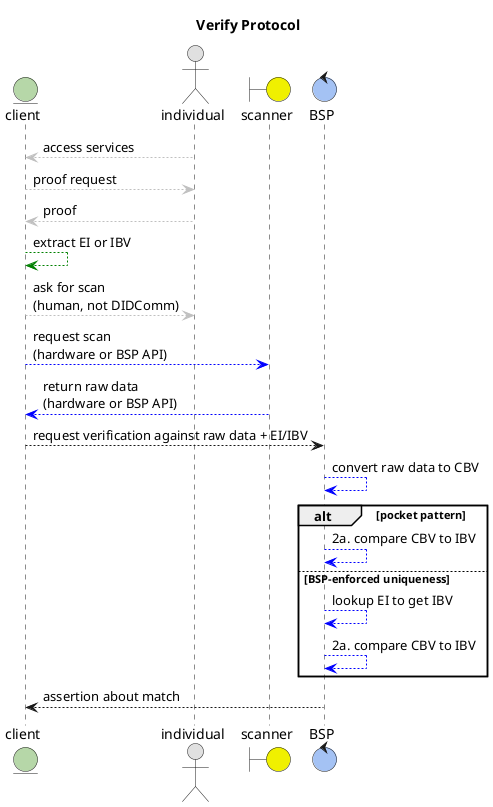 @startuml
title Verify Protocol
entity client #b6d7a8
actor individual #e0e0e0
boundary scanner #f0f000
control BSP #a4c2f4ff

individual -[#c0c0c0]-> client: access services
client -[#c0c0c0]-> individual: proof request
individual -[#c0c0c0]-> client: proof
client -[#green]-> client: extract EI or IBV
client -[#c0c0c0]-> individual: ask for scan\n(human, not DIDComm)
client -[#blue]-> scanner: request scan\n(hardware or BSP API)
scanner -[#blue]-> client: return raw data\n(hardware or BSP API)
client --> BSP: request verification against raw data + EI/IBV
BSP -[#blue]-> BSP: convert raw data to CBV
alt pocket pattern
BSP -[#blue]-> BSP: 2a. compare CBV to IBV
else BSP-enforced uniqueness
BSP -[#blue]-> BSP: lookup EI to get IBV
BSP -[#blue]-> BSP: 2a. compare CBV to IBV
end
BSP --> client: assertion about match
@enduml
